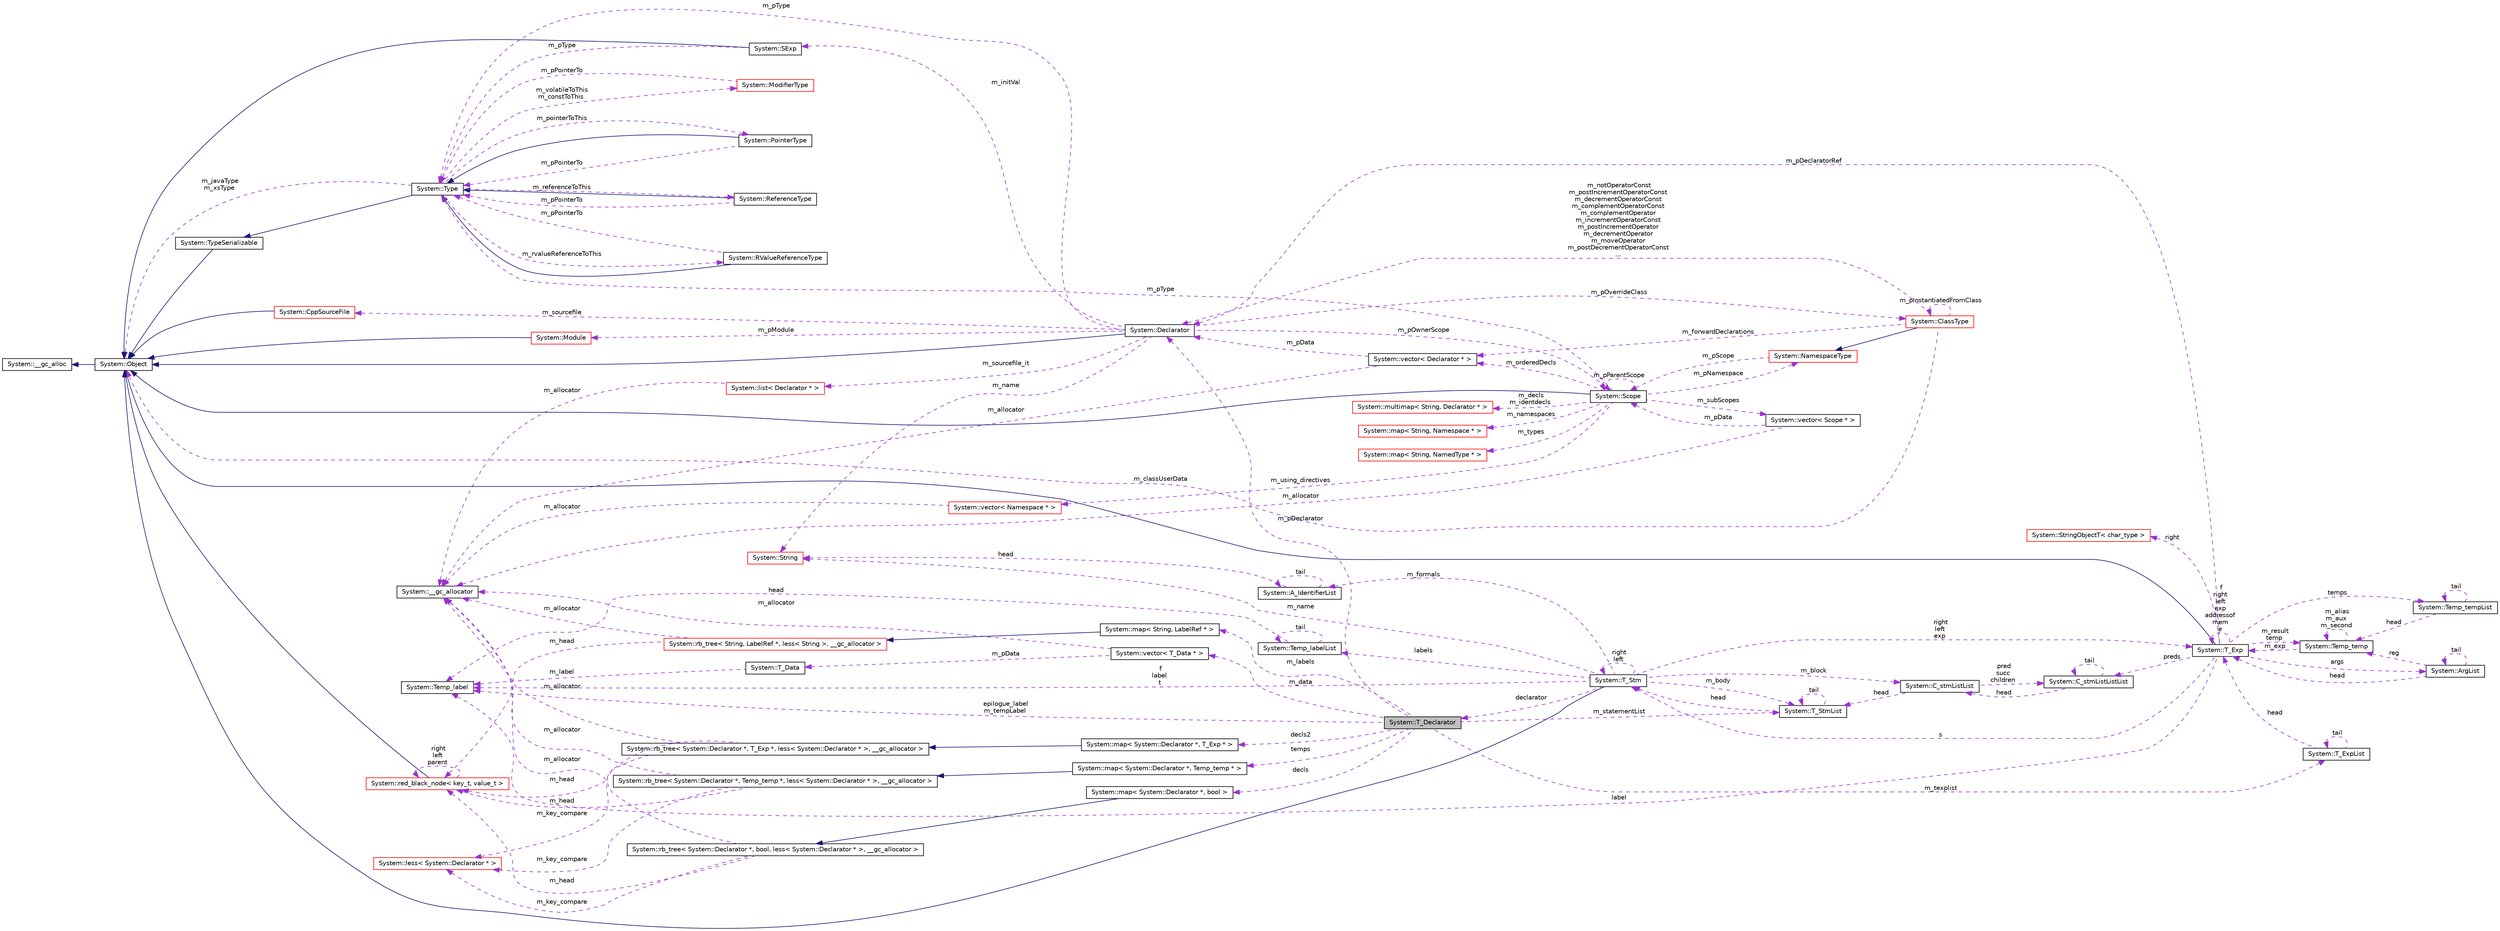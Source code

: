 digraph G
{
  edge [fontname="Helvetica",fontsize="10",labelfontname="Helvetica",labelfontsize="10"];
  node [fontname="Helvetica",fontsize="10",shape=record];
  rankdir="LR";
  Node1 [label="System::T_Declarator",height=0.2,width=0.4,color="black", fillcolor="grey75", style="filled" fontcolor="black"];
  Node2 -> Node1 [dir="back",color="darkorchid3",fontsize="10",style="dashed",label=" decls" ,fontname="Helvetica"];
  Node2 [label="System::map\< System::Declarator *, bool \>",height=0.2,width=0.4,color="black", fillcolor="white", style="filled",URL="$class_system_1_1map.html"];
  Node3 -> Node2 [dir="back",color="midnightblue",fontsize="10",style="solid",fontname="Helvetica"];
  Node3 [label="System::rb_tree\< System::Declarator *, bool, less\< System::Declarator * \>, __gc_allocator \>",height=0.2,width=0.4,color="black", fillcolor="white", style="filled",URL="$class_system_1_1rb__tree.html"];
  Node4 -> Node3 [dir="back",color="darkorchid3",fontsize="10",style="dashed",label=" m_allocator" ,fontname="Helvetica"];
  Node4 [label="System::__gc_allocator",height=0.2,width=0.4,color="black", fillcolor="white", style="filled",URL="$class_system_1_1____gc__allocator.html"];
  Node5 -> Node3 [dir="back",color="darkorchid3",fontsize="10",style="dashed",label=" m_key_compare" ,fontname="Helvetica"];
  Node5 [label="System::less\< System::Declarator * \>",height=0.2,width=0.4,color="red", fillcolor="white", style="filled",URL="$class_system_1_1less.html"];
  Node6 -> Node3 [dir="back",color="darkorchid3",fontsize="10",style="dashed",label=" m_head" ,fontname="Helvetica"];
  Node6 [label="System::red_black_node\< key_t, value_t \>",height=0.2,width=0.4,color="red", fillcolor="white", style="filled",URL="$class_system_1_1red__black__node.html"];
  Node7 -> Node6 [dir="back",color="midnightblue",fontsize="10",style="solid",fontname="Helvetica"];
  Node7 [label="System::Object",height=0.2,width=0.4,color="black", fillcolor="white", style="filled",URL="$class_system_1_1_object.html"];
  Node8 -> Node7 [dir="back",color="midnightblue",fontsize="10",style="solid",fontname="Helvetica"];
  Node8 [label="System::__gc_alloc",height=0.2,width=0.4,color="black", fillcolor="white", style="filled",URL="$class_system_1_1____gc__alloc.html"];
  Node6 -> Node6 [dir="back",color="darkorchid3",fontsize="10",style="dashed",label=" right\nleft\nparent" ,fontname="Helvetica"];
  Node9 -> Node1 [dir="back",color="darkorchid3",fontsize="10",style="dashed",label=" m_texplist" ,fontname="Helvetica"];
  Node9 [label="System::T_ExpList",height=0.2,width=0.4,color="black", fillcolor="white", style="filled",URL="$class_system_1_1_t___exp_list.html"];
  Node9 -> Node9 [dir="back",color="darkorchid3",fontsize="10",style="dashed",label=" tail" ,fontname="Helvetica"];
  Node10 -> Node9 [dir="back",color="darkorchid3",fontsize="10",style="dashed",label=" head" ,fontname="Helvetica"];
  Node10 [label="System::T_Exp",height=0.2,width=0.4,color="black", fillcolor="white", style="filled",URL="$class_system_1_1_t___exp.html"];
  Node7 -> Node10 [dir="back",color="midnightblue",fontsize="10",style="solid",fontname="Helvetica"];
  Node11 -> Node10 [dir="back",color="darkorchid3",fontsize="10",style="dashed",label=" preds" ,fontname="Helvetica"];
  Node11 [label="System::C_stmListListList",height=0.2,width=0.4,color="black", fillcolor="white", style="filled",URL="$class_system_1_1_c__stm_list_list_list.html"];
  Node11 -> Node11 [dir="back",color="darkorchid3",fontsize="10",style="dashed",label=" tail" ,fontname="Helvetica"];
  Node12 -> Node11 [dir="back",color="darkorchid3",fontsize="10",style="dashed",label=" head" ,fontname="Helvetica"];
  Node12 [label="System::C_stmListList",height=0.2,width=0.4,color="black", fillcolor="white", style="filled",URL="$class_system_1_1_c__stm_list_list.html"];
  Node11 -> Node12 [dir="back",color="darkorchid3",fontsize="10",style="dashed",label=" pred\nsucc\nchildren" ,fontname="Helvetica"];
  Node13 -> Node12 [dir="back",color="darkorchid3",fontsize="10",style="dashed",label=" head" ,fontname="Helvetica"];
  Node13 [label="System::T_StmList",height=0.2,width=0.4,color="black", fillcolor="white", style="filled",URL="$class_system_1_1_t___stm_list.html"];
  Node14 -> Node13 [dir="back",color="darkorchid3",fontsize="10",style="dashed",label=" head" ,fontname="Helvetica"];
  Node14 [label="System::T_Stm",height=0.2,width=0.4,color="black", fillcolor="white", style="filled",URL="$class_system_1_1_t___stm.html"];
  Node7 -> Node14 [dir="back",color="midnightblue",fontsize="10",style="solid",fontname="Helvetica"];
  Node14 -> Node14 [dir="back",color="darkorchid3",fontsize="10",style="dashed",label=" right\nleft" ,fontname="Helvetica"];
  Node13 -> Node14 [dir="back",color="darkorchid3",fontsize="10",style="dashed",label=" m_body" ,fontname="Helvetica"];
  Node15 -> Node14 [dir="back",color="darkorchid3",fontsize="10",style="dashed",label=" labels" ,fontname="Helvetica"];
  Node15 [label="System::Temp_labelList",height=0.2,width=0.4,color="black", fillcolor="white", style="filled",URL="$struct_system_1_1_temp__label_list.html"];
  Node15 -> Node15 [dir="back",color="darkorchid3",fontsize="10",style="dashed",label=" tail" ,fontname="Helvetica"];
  Node16 -> Node15 [dir="back",color="darkorchid3",fontsize="10",style="dashed",label=" head" ,fontname="Helvetica"];
  Node16 [label="System::Temp_label",height=0.2,width=0.4,color="black", fillcolor="white", style="filled",URL="$class_system_1_1_temp__label.html"];
  Node16 -> Node14 [dir="back",color="darkorchid3",fontsize="10",style="dashed",label=" f\nlabel\nt" ,fontname="Helvetica"];
  Node1 -> Node14 [dir="back",color="darkorchid3",fontsize="10",style="dashed",label=" declarator" ,fontname="Helvetica"];
  Node10 -> Node14 [dir="back",color="darkorchid3",fontsize="10",style="dashed",label=" right\nleft\nexp" ,fontname="Helvetica"];
  Node17 -> Node14 [dir="back",color="darkorchid3",fontsize="10",style="dashed",label=" m_formals" ,fontname="Helvetica"];
  Node17 [label="System::A_IdentifierList",height=0.2,width=0.4,color="black", fillcolor="white", style="filled",URL="$class_system_1_1_a___identifier_list.html"];
  Node17 -> Node17 [dir="back",color="darkorchid3",fontsize="10",style="dashed",label=" tail" ,fontname="Helvetica"];
  Node18 -> Node17 [dir="back",color="darkorchid3",fontsize="10",style="dashed",label=" head" ,fontname="Helvetica"];
  Node18 [label="System::String",height=0.2,width=0.4,color="red", fillcolor="white", style="filled",URL="$class_system_1_1_string.html"];
  Node18 -> Node14 [dir="back",color="darkorchid3",fontsize="10",style="dashed",label=" m_name" ,fontname="Helvetica"];
  Node12 -> Node14 [dir="back",color="darkorchid3",fontsize="10",style="dashed",label=" m_block" ,fontname="Helvetica"];
  Node13 -> Node13 [dir="back",color="darkorchid3",fontsize="10",style="dashed",label=" tail" ,fontname="Helvetica"];
  Node14 -> Node10 [dir="back",color="darkorchid3",fontsize="10",style="dashed",label=" s" ,fontname="Helvetica"];
  Node19 -> Node10 [dir="back",color="darkorchid3",fontsize="10",style="dashed",label=" temps" ,fontname="Helvetica"];
  Node19 [label="System::Temp_tempList",height=0.2,width=0.4,color="black", fillcolor="white", style="filled",URL="$class_system_1_1_temp__temp_list.html"];
  Node19 -> Node19 [dir="back",color="darkorchid3",fontsize="10",style="dashed",label=" tail" ,fontname="Helvetica"];
  Node20 -> Node19 [dir="back",color="darkorchid3",fontsize="10",style="dashed",label=" head" ,fontname="Helvetica"];
  Node20 [label="System::Temp_temp",height=0.2,width=0.4,color="black", fillcolor="white", style="filled",URL="$class_system_1_1_temp__temp.html"];
  Node20 -> Node20 [dir="back",color="darkorchid3",fontsize="10",style="dashed",label=" m_alias\nm_aux\nm_second" ,fontname="Helvetica"];
  Node10 -> Node20 [dir="back",color="darkorchid3",fontsize="10",style="dashed",label=" m_exp" ,fontname="Helvetica"];
  Node16 -> Node10 [dir="back",color="darkorchid3",fontsize="10",style="dashed",label=" label" ,fontname="Helvetica"];
  Node21 -> Node10 [dir="back",color="darkorchid3",fontsize="10",style="dashed",label=" m_pDeclaratorRef" ,fontname="Helvetica"];
  Node21 [label="System::Declarator",height=0.2,width=0.4,color="black", fillcolor="white", style="filled",URL="$class_system_1_1_declarator.html"];
  Node7 -> Node21 [dir="back",color="midnightblue",fontsize="10",style="solid",fontname="Helvetica"];
  Node22 -> Node21 [dir="back",color="darkorchid3",fontsize="10",style="dashed",label=" m_pType" ,fontname="Helvetica"];
  Node22 [label="System::Type",height=0.2,width=0.4,color="black", fillcolor="white", style="filled",URL="$class_system_1_1_type.html"];
  Node23 -> Node22 [dir="back",color="midnightblue",fontsize="10",style="solid",fontname="Helvetica"];
  Node23 [label="System::TypeSerializable",height=0.2,width=0.4,color="black", fillcolor="white", style="filled",URL="$class_system_1_1_type_serializable.html"];
  Node7 -> Node23 [dir="back",color="midnightblue",fontsize="10",style="solid",fontname="Helvetica"];
  Node24 -> Node22 [dir="back",color="darkorchid3",fontsize="10",style="dashed",label=" m_pointerToThis" ,fontname="Helvetica"];
  Node24 [label="System::PointerType",height=0.2,width=0.4,color="black", fillcolor="white", style="filled",URL="$class_system_1_1_pointer_type.html"];
  Node22 -> Node24 [dir="back",color="midnightblue",fontsize="10",style="solid",fontname="Helvetica"];
  Node22 -> Node24 [dir="back",color="darkorchid3",fontsize="10",style="dashed",label=" m_pPointerTo" ,fontname="Helvetica"];
  Node25 -> Node22 [dir="back",color="darkorchid3",fontsize="10",style="dashed",label=" m_referenceToThis" ,fontname="Helvetica"];
  Node25 [label="System::ReferenceType",height=0.2,width=0.4,color="black", fillcolor="white", style="filled",URL="$class_system_1_1_reference_type.html"];
  Node22 -> Node25 [dir="back",color="midnightblue",fontsize="10",style="solid",fontname="Helvetica"];
  Node22 -> Node25 [dir="back",color="darkorchid3",fontsize="10",style="dashed",label=" m_pPointerTo" ,fontname="Helvetica"];
  Node26 -> Node22 [dir="back",color="darkorchid3",fontsize="10",style="dashed",label=" m_rvalueReferenceToThis" ,fontname="Helvetica"];
  Node26 [label="System::RValueReferenceType",height=0.2,width=0.4,color="black", fillcolor="white", style="filled",URL="$class_system_1_1_r_value_reference_type.html"];
  Node22 -> Node26 [dir="back",color="midnightblue",fontsize="10",style="solid",fontname="Helvetica"];
  Node22 -> Node26 [dir="back",color="darkorchid3",fontsize="10",style="dashed",label=" m_pPointerTo" ,fontname="Helvetica"];
  Node27 -> Node22 [dir="back",color="darkorchid3",fontsize="10",style="dashed",label=" m_volatileToThis\nm_constToThis" ,fontname="Helvetica"];
  Node27 [label="System::ModifierType",height=0.2,width=0.4,color="red", fillcolor="white", style="filled",URL="$class_system_1_1_modifier_type.html"];
  Node22 -> Node27 [dir="back",color="darkorchid3",fontsize="10",style="dashed",label=" m_pPointerTo" ,fontname="Helvetica"];
  Node7 -> Node22 [dir="back",color="darkorchid3",fontsize="10",style="dashed",label=" m_javaType\nm_xsType" ,fontname="Helvetica"];
  Node28 -> Node21 [dir="back",color="darkorchid3",fontsize="10",style="dashed",label=" m_pOwnerScope" ,fontname="Helvetica"];
  Node28 [label="System::Scope",height=0.2,width=0.4,color="black", fillcolor="white", style="filled",URL="$class_system_1_1_scope.html"];
  Node7 -> Node28 [dir="back",color="midnightblue",fontsize="10",style="solid",fontname="Helvetica"];
  Node22 -> Node28 [dir="back",color="darkorchid3",fontsize="10",style="dashed",label=" m_pType" ,fontname="Helvetica"];
  Node29 -> Node28 [dir="back",color="darkorchid3",fontsize="10",style="dashed",label=" m_subScopes" ,fontname="Helvetica"];
  Node29 [label="System::vector\< Scope * \>",height=0.2,width=0.4,color="black", fillcolor="white", style="filled",URL="$class_system_1_1vector.html"];
  Node28 -> Node29 [dir="back",color="darkorchid3",fontsize="10",style="dashed",label=" m_pData" ,fontname="Helvetica"];
  Node4 -> Node29 [dir="back",color="darkorchid3",fontsize="10",style="dashed",label=" m_allocator" ,fontname="Helvetica"];
  Node28 -> Node28 [dir="back",color="darkorchid3",fontsize="10",style="dashed",label=" m_pParentScope" ,fontname="Helvetica"];
  Node30 -> Node28 [dir="back",color="darkorchid3",fontsize="10",style="dashed",label=" m_decls\nm_identdecls" ,fontname="Helvetica"];
  Node30 [label="System::multimap\< String, Declarator * \>",height=0.2,width=0.4,color="red", fillcolor="white", style="filled",URL="$class_system_1_1multimap.html"];
  Node31 -> Node28 [dir="back",color="darkorchid3",fontsize="10",style="dashed",label=" m_pNamespace" ,fontname="Helvetica"];
  Node31 [label="System::NamespaceType",height=0.2,width=0.4,color="red", fillcolor="white", style="filled",URL="$class_system_1_1_namespace_type.html"];
  Node28 -> Node31 [dir="back",color="darkorchid3",fontsize="10",style="dashed",label=" m_pScope" ,fontname="Helvetica"];
  Node32 -> Node28 [dir="back",color="darkorchid3",fontsize="10",style="dashed",label=" m_namespaces" ,fontname="Helvetica"];
  Node32 [label="System::map\< String, Namespace * \>",height=0.2,width=0.4,color="red", fillcolor="white", style="filled",URL="$class_system_1_1map.html"];
  Node33 -> Node28 [dir="back",color="darkorchid3",fontsize="10",style="dashed",label=" m_using_directives" ,fontname="Helvetica"];
  Node33 [label="System::vector\< Namespace * \>",height=0.2,width=0.4,color="red", fillcolor="white", style="filled",URL="$class_system_1_1vector.html"];
  Node4 -> Node33 [dir="back",color="darkorchid3",fontsize="10",style="dashed",label=" m_allocator" ,fontname="Helvetica"];
  Node34 -> Node28 [dir="back",color="darkorchid3",fontsize="10",style="dashed",label=" m_orderedDecls" ,fontname="Helvetica"];
  Node34 [label="System::vector\< Declarator * \>",height=0.2,width=0.4,color="black", fillcolor="white", style="filled",URL="$class_system_1_1vector.html"];
  Node4 -> Node34 [dir="back",color="darkorchid3",fontsize="10",style="dashed",label=" m_allocator" ,fontname="Helvetica"];
  Node21 -> Node34 [dir="back",color="darkorchid3",fontsize="10",style="dashed",label=" m_pData" ,fontname="Helvetica"];
  Node35 -> Node28 [dir="back",color="darkorchid3",fontsize="10",style="dashed",label=" m_types" ,fontname="Helvetica"];
  Node35 [label="System::map\< String, NamedType * \>",height=0.2,width=0.4,color="red", fillcolor="white", style="filled",URL="$class_system_1_1map.html"];
  Node36 -> Node21 [dir="back",color="darkorchid3",fontsize="10",style="dashed",label=" m_initVal" ,fontname="Helvetica"];
  Node36 [label="System::SExp",height=0.2,width=0.4,color="black", fillcolor="white", style="filled",URL="$class_system_1_1_s_exp.html"];
  Node7 -> Node36 [dir="back",color="midnightblue",fontsize="10",style="solid",fontname="Helvetica"];
  Node22 -> Node36 [dir="back",color="darkorchid3",fontsize="10",style="dashed",label=" m_pType" ,fontname="Helvetica"];
  Node37 -> Node21 [dir="back",color="darkorchid3",fontsize="10",style="dashed",label=" m_sourcefile" ,fontname="Helvetica"];
  Node37 [label="System::CppSourceFile",height=0.2,width=0.4,color="red", fillcolor="white", style="filled",URL="$class_system_1_1_cpp_source_file.html"];
  Node7 -> Node37 [dir="back",color="midnightblue",fontsize="10",style="solid",fontname="Helvetica"];
  Node38 -> Node21 [dir="back",color="darkorchid3",fontsize="10",style="dashed",label=" m_pOverrideClass" ,fontname="Helvetica"];
  Node38 [label="System::ClassType",height=0.2,width=0.4,color="red", fillcolor="white", style="filled",URL="$class_system_1_1_class_type.html"];
  Node31 -> Node38 [dir="back",color="midnightblue",fontsize="10",style="solid",fontname="Helvetica"];
  Node21 -> Node38 [dir="back",color="darkorchid3",fontsize="10",style="dashed",label=" m_notOperatorConst\nm_postIncrementOperatorConst\nm_decrementOperatorConst\nm_complementOperatorConst\nm_complementOperator\nm_incrementOperatorConst\nm_postIncrementOperator\nm_decrementOperator\nm_moveOperator\nm_postDecrementOperatorConst\n..." ,fontname="Helvetica"];
  Node38 -> Node38 [dir="back",color="darkorchid3",fontsize="10",style="dashed",label=" m_pInstantiatedFromClass" ,fontname="Helvetica"];
  Node7 -> Node38 [dir="back",color="darkorchid3",fontsize="10",style="dashed",label=" m_classUserData" ,fontname="Helvetica"];
  Node34 -> Node38 [dir="back",color="darkorchid3",fontsize="10",style="dashed",label=" m_forwardDeclarations" ,fontname="Helvetica"];
  Node18 -> Node21 [dir="back",color="darkorchid3",fontsize="10",style="dashed",label=" m_name" ,fontname="Helvetica"];
  Node39 -> Node21 [dir="back",color="darkorchid3",fontsize="10",style="dashed",label=" m_pModule" ,fontname="Helvetica"];
  Node39 [label="System::Module",height=0.2,width=0.4,color="red", fillcolor="white", style="filled",URL="$class_system_1_1_module.html"];
  Node7 -> Node39 [dir="back",color="midnightblue",fontsize="10",style="solid",fontname="Helvetica"];
  Node40 -> Node21 [dir="back",color="darkorchid3",fontsize="10",style="dashed",label=" m_sourcefile_it" ,fontname="Helvetica"];
  Node40 [label="System::list\< Declarator * \>",height=0.2,width=0.4,color="red", fillcolor="white", style="filled",URL="$class_system_1_1list.html"];
  Node4 -> Node40 [dir="back",color="darkorchid3",fontsize="10",style="dashed",label=" m_allocator" ,fontname="Helvetica"];
  Node41 -> Node10 [dir="back",color="darkorchid3",fontsize="10",style="dashed",label=" args" ,fontname="Helvetica"];
  Node41 [label="System::ArgList",height=0.2,width=0.4,color="black", fillcolor="white", style="filled",URL="$class_system_1_1_arg_list.html"];
  Node41 -> Node41 [dir="back",color="darkorchid3",fontsize="10",style="dashed",label=" tail" ,fontname="Helvetica"];
  Node20 -> Node41 [dir="back",color="darkorchid3",fontsize="10",style="dashed",label=" reg" ,fontname="Helvetica"];
  Node10 -> Node41 [dir="back",color="darkorchid3",fontsize="10",style="dashed",label=" head" ,fontname="Helvetica"];
  Node20 -> Node10 [dir="back",color="darkorchid3",fontsize="10",style="dashed",label=" m_result\ntemp" ,fontname="Helvetica"];
  Node10 -> Node10 [dir="back",color="darkorchid3",fontsize="10",style="dashed",label=" f\nright\nleft\nexp\naddressof\nmem\ne" ,fontname="Helvetica"];
  Node42 -> Node10 [dir="back",color="darkorchid3",fontsize="10",style="dashed",label=" right" ,fontname="Helvetica"];
  Node42 [label="System::StringObjectT\< char_type \>",height=0.2,width=0.4,color="red", fillcolor="white", style="filled",URL="$class_system_1_1_string_object_t.html"];
  Node13 -> Node1 [dir="back",color="darkorchid3",fontsize="10",style="dashed",label=" m_statementList" ,fontname="Helvetica"];
  Node16 -> Node1 [dir="back",color="darkorchid3",fontsize="10",style="dashed",label=" epilogue_label\nm_tempLabel" ,fontname="Helvetica"];
  Node21 -> Node1 [dir="back",color="darkorchid3",fontsize="10",style="dashed",label=" m_pDeclarator" ,fontname="Helvetica"];
  Node43 -> Node1 [dir="back",color="darkorchid3",fontsize="10",style="dashed",label=" temps" ,fontname="Helvetica"];
  Node43 [label="System::map\< System::Declarator *, Temp_temp * \>",height=0.2,width=0.4,color="black", fillcolor="white", style="filled",URL="$class_system_1_1map.html"];
  Node44 -> Node43 [dir="back",color="midnightblue",fontsize="10",style="solid",fontname="Helvetica"];
  Node44 [label="System::rb_tree\< System::Declarator *, Temp_temp *, less\< System::Declarator * \>, __gc_allocator \>",height=0.2,width=0.4,color="black", fillcolor="white", style="filled",URL="$class_system_1_1rb__tree.html"];
  Node4 -> Node44 [dir="back",color="darkorchid3",fontsize="10",style="dashed",label=" m_allocator" ,fontname="Helvetica"];
  Node5 -> Node44 [dir="back",color="darkorchid3",fontsize="10",style="dashed",label=" m_key_compare" ,fontname="Helvetica"];
  Node6 -> Node44 [dir="back",color="darkorchid3",fontsize="10",style="dashed",label=" m_head" ,fontname="Helvetica"];
  Node45 -> Node1 [dir="back",color="darkorchid3",fontsize="10",style="dashed",label=" m_data" ,fontname="Helvetica"];
  Node45 [label="System::vector\< T_Data * \>",height=0.2,width=0.4,color="black", fillcolor="white", style="filled",URL="$class_system_1_1vector.html"];
  Node4 -> Node45 [dir="back",color="darkorchid3",fontsize="10",style="dashed",label=" m_allocator" ,fontname="Helvetica"];
  Node46 -> Node45 [dir="back",color="darkorchid3",fontsize="10",style="dashed",label=" m_pData" ,fontname="Helvetica"];
  Node46 [label="System::T_Data",height=0.2,width=0.4,color="black", fillcolor="white", style="filled",URL="$class_system_1_1_t___data.html"];
  Node16 -> Node46 [dir="back",color="darkorchid3",fontsize="10",style="dashed",label=" m_label" ,fontname="Helvetica"];
  Node47 -> Node1 [dir="back",color="darkorchid3",fontsize="10",style="dashed",label=" m_labels" ,fontname="Helvetica"];
  Node47 [label="System::map\< String, LabelRef * \>",height=0.2,width=0.4,color="black", fillcolor="white", style="filled",URL="$class_system_1_1map.html"];
  Node48 -> Node47 [dir="back",color="midnightblue",fontsize="10",style="solid",fontname="Helvetica"];
  Node48 [label="System::rb_tree\< String, LabelRef *, less\< String \>, __gc_allocator \>",height=0.2,width=0.4,color="red", fillcolor="white", style="filled",URL="$class_system_1_1rb__tree.html"];
  Node4 -> Node48 [dir="back",color="darkorchid3",fontsize="10",style="dashed",label=" m_allocator" ,fontname="Helvetica"];
  Node6 -> Node48 [dir="back",color="darkorchid3",fontsize="10",style="dashed",label=" m_head" ,fontname="Helvetica"];
  Node49 -> Node1 [dir="back",color="darkorchid3",fontsize="10",style="dashed",label=" decls2" ,fontname="Helvetica"];
  Node49 [label="System::map\< System::Declarator *, T_Exp * \>",height=0.2,width=0.4,color="black", fillcolor="white", style="filled",URL="$class_system_1_1map.html"];
  Node50 -> Node49 [dir="back",color="midnightblue",fontsize="10",style="solid",fontname="Helvetica"];
  Node50 [label="System::rb_tree\< System::Declarator *, T_Exp *, less\< System::Declarator * \>, __gc_allocator \>",height=0.2,width=0.4,color="black", fillcolor="white", style="filled",URL="$class_system_1_1rb__tree.html"];
  Node4 -> Node50 [dir="back",color="darkorchid3",fontsize="10",style="dashed",label=" m_allocator" ,fontname="Helvetica"];
  Node5 -> Node50 [dir="back",color="darkorchid3",fontsize="10",style="dashed",label=" m_key_compare" ,fontname="Helvetica"];
  Node6 -> Node50 [dir="back",color="darkorchid3",fontsize="10",style="dashed",label=" m_head" ,fontname="Helvetica"];
}
